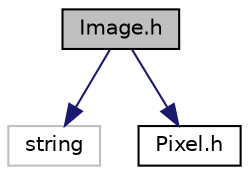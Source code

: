 digraph "Image.h"
{
 // INTERACTIVE_SVG=YES
 // LATEX_PDF_SIZE
  edge [fontname="Helvetica",fontsize="10",labelfontname="Helvetica",labelfontsize="10"];
  node [fontname="Helvetica",fontsize="10",shape=record];
  Node1 [label="Image.h",height=0.2,width=0.4,color="black", fillcolor="grey75", style="filled", fontcolor="black",tooltip="Définition des donées membres et des fonctions membres de la classe Image."];
  Node1 -> Node2 [color="midnightblue",fontsize="10",style="solid",fontname="Helvetica"];
  Node2 [label="string",height=0.2,width=0.4,color="grey75", fillcolor="white", style="filled",tooltip=" "];
  Node1 -> Node3 [color="midnightblue",fontsize="10",style="solid",fontname="Helvetica"];
  Node3 [label="Pixel.h",height=0.2,width=0.4,color="black", fillcolor="white", style="filled",URL="$_pixel_8h.html",tooltip="Programme de déclaration de la classe Pixel."];
}
